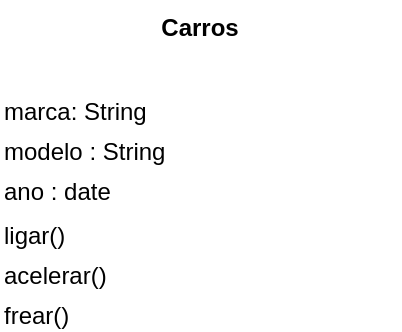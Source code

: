 <mxfile>
  <diagram name="Classe Carros">
    <mxGraphModel dx="1000" dy="800" grid="1" gridSize="10" guides="1" tooltips="1" connect="1">
      <root>
        <mxCell id="0" />
        <mxCell id="1" parent="0" />
        <!-- Classe -->
        <mxCell id="2" value="Carros" style="text;align=center;fontStyle=1;" vertex="1" parent="1">
          <mxGeometry x="100" y="100" width="200" height="40" as="geometry" />
        </mxCell>
        <!-- Linha separadora -->
        <mxCell id="3" style="line;strokeColor=#000000;" edge="1" parent="1">
          <mxGeometry x="100" y="140" width="200" height="2" as="geometry" />
        </mxCell>
        <!-- Atributos -->
        <mxCell id="4" value="marca: String" style="text;html=1;" vertex="1" parent="1">
          <mxGeometry x="100" y="142" width="200" height="20" as="geometry" />
        </mxCell>
        <mxCell id="5" value="modelo : String" style="text;html=1;" vertex="1" parent="1">
          <mxGeometry x="100" y="162" width="200" height="20" as="geometry" />
        </mxCell>
        <mxCell id="6" value="ano : date" style="text;html=1;" vertex="1" parent="1">
          <mxGeometry x="100" y="182" width="200" height="20" as="geometry" />
        </mxCell>
        <!-- Outra linha separadora -->
        <mxCell id="7" style="line;strokeColor=#000000;" edge="1" parent="1">
          <mxGeometry x="100" y="202" width="200" height="2" as="geometry" />
        </mxCell>
        <!-- Métodos -->
        <mxCell id="8" value="ligar()" style="text;html=1;" vertex="1" parent="1">
          <mxGeometry x="100" y="204" width="200" height="20" as="geometry" />
        </mxCell>
        <mxCell id="9" value="acelerar()" style="text;html=1;" vertex="1" parent="1">
          <mxGeometry x="100" y="224" width="200" height="20" as="geometry" />
        </mxCell>
        <mxCell id="10" value="frear()" style="text;html=1;" vertex="1" parent="1">
          <mxGeometry x="100" y="244" width="200" height="20" as="geometry" />
        </mxCell>
      </root>
    </mxGraphModel>
  </diagram>
</mxfile>